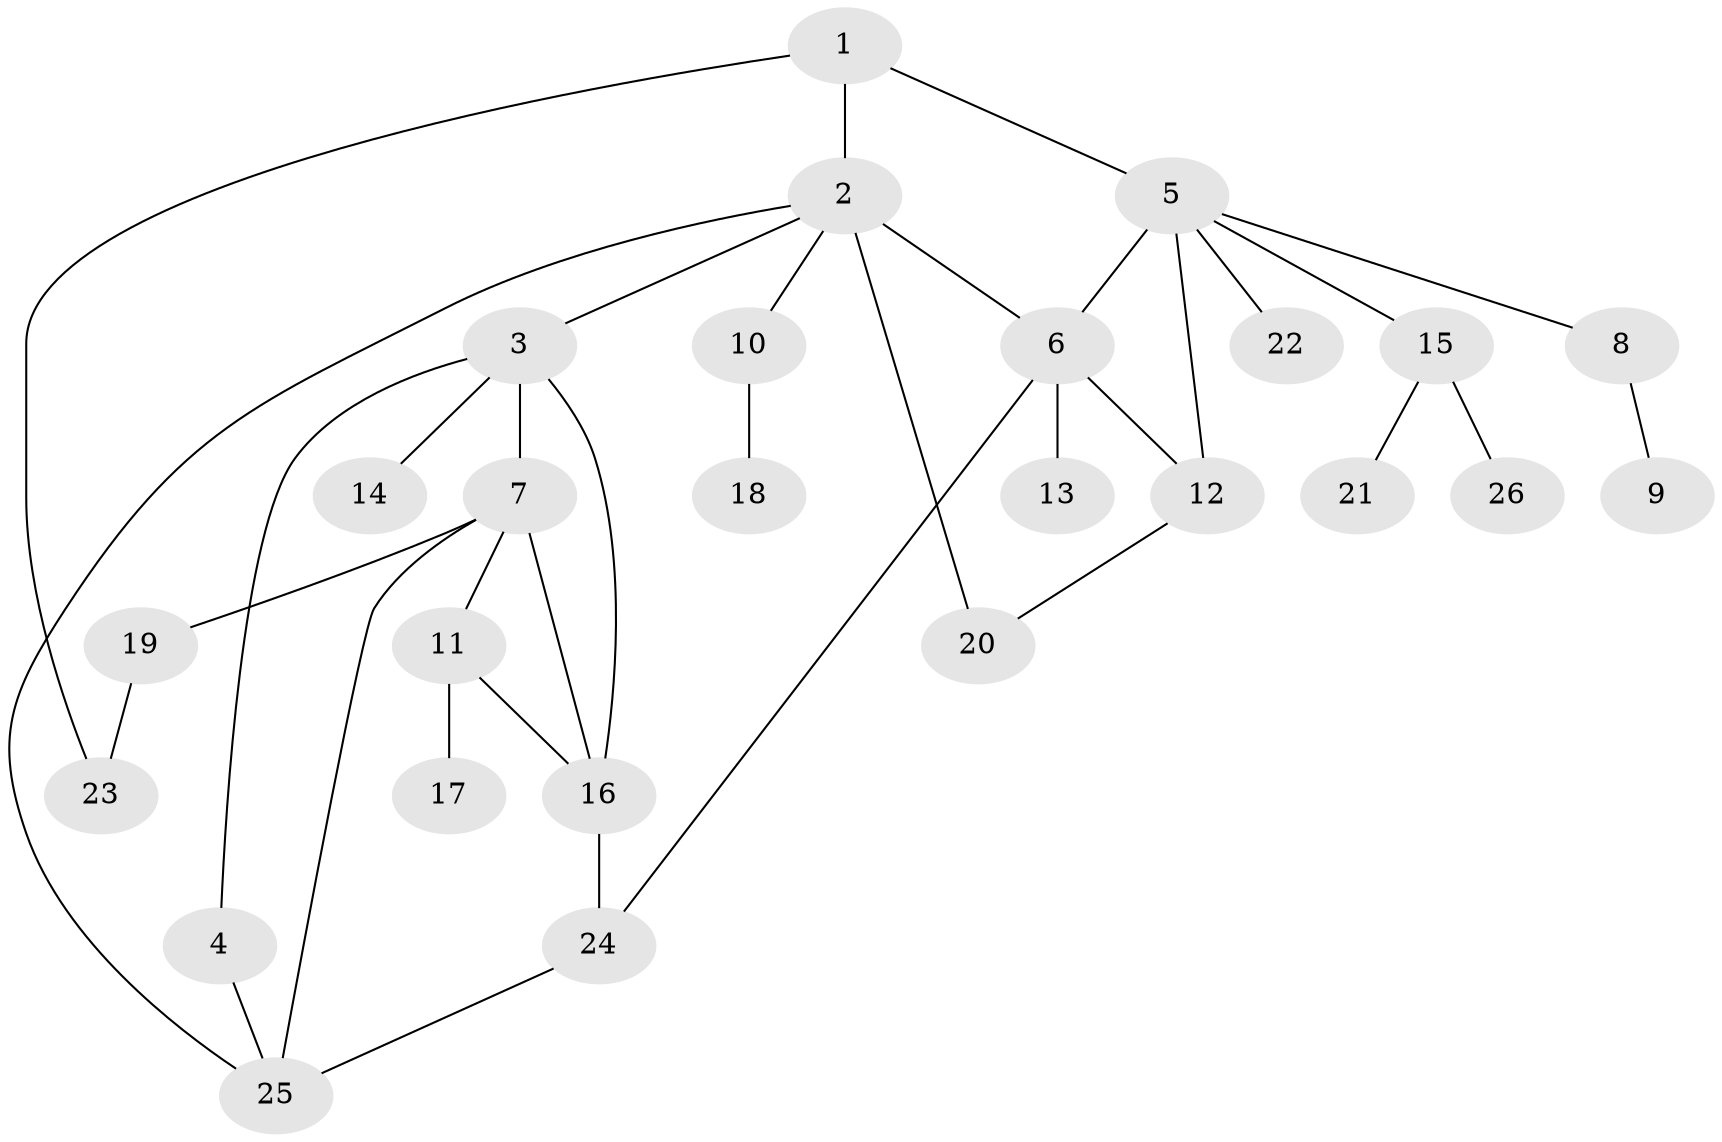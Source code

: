 // original degree distribution, {5: 0.0392156862745098, 3: 0.17647058823529413, 6: 0.058823529411764705, 2: 0.2549019607843137, 1: 0.37254901960784315, 8: 0.0196078431372549, 4: 0.0784313725490196}
// Generated by graph-tools (version 1.1) at 2025/49/03/04/25 22:49:07]
// undirected, 26 vertices, 35 edges
graph export_dot {
  node [color=gray90,style=filled];
  1;
  2;
  3;
  4;
  5;
  6;
  7;
  8;
  9;
  10;
  11;
  12;
  13;
  14;
  15;
  16;
  17;
  18;
  19;
  20;
  21;
  22;
  23;
  24;
  25;
  26;
  1 -- 2 [weight=2.0];
  1 -- 5 [weight=1.0];
  1 -- 23 [weight=1.0];
  2 -- 3 [weight=1.0];
  2 -- 6 [weight=1.0];
  2 -- 10 [weight=1.0];
  2 -- 20 [weight=2.0];
  2 -- 25 [weight=1.0];
  3 -- 4 [weight=1.0];
  3 -- 7 [weight=1.0];
  3 -- 14 [weight=1.0];
  3 -- 16 [weight=1.0];
  4 -- 25 [weight=1.0];
  5 -- 6 [weight=2.0];
  5 -- 8 [weight=1.0];
  5 -- 12 [weight=1.0];
  5 -- 15 [weight=1.0];
  5 -- 22 [weight=1.0];
  6 -- 12 [weight=1.0];
  6 -- 13 [weight=2.0];
  6 -- 24 [weight=1.0];
  7 -- 11 [weight=1.0];
  7 -- 16 [weight=1.0];
  7 -- 19 [weight=1.0];
  7 -- 25 [weight=1.0];
  8 -- 9 [weight=1.0];
  10 -- 18 [weight=2.0];
  11 -- 16 [weight=3.0];
  11 -- 17 [weight=1.0];
  12 -- 20 [weight=1.0];
  15 -- 21 [weight=1.0];
  15 -- 26 [weight=1.0];
  16 -- 24 [weight=1.0];
  19 -- 23 [weight=1.0];
  24 -- 25 [weight=1.0];
}
